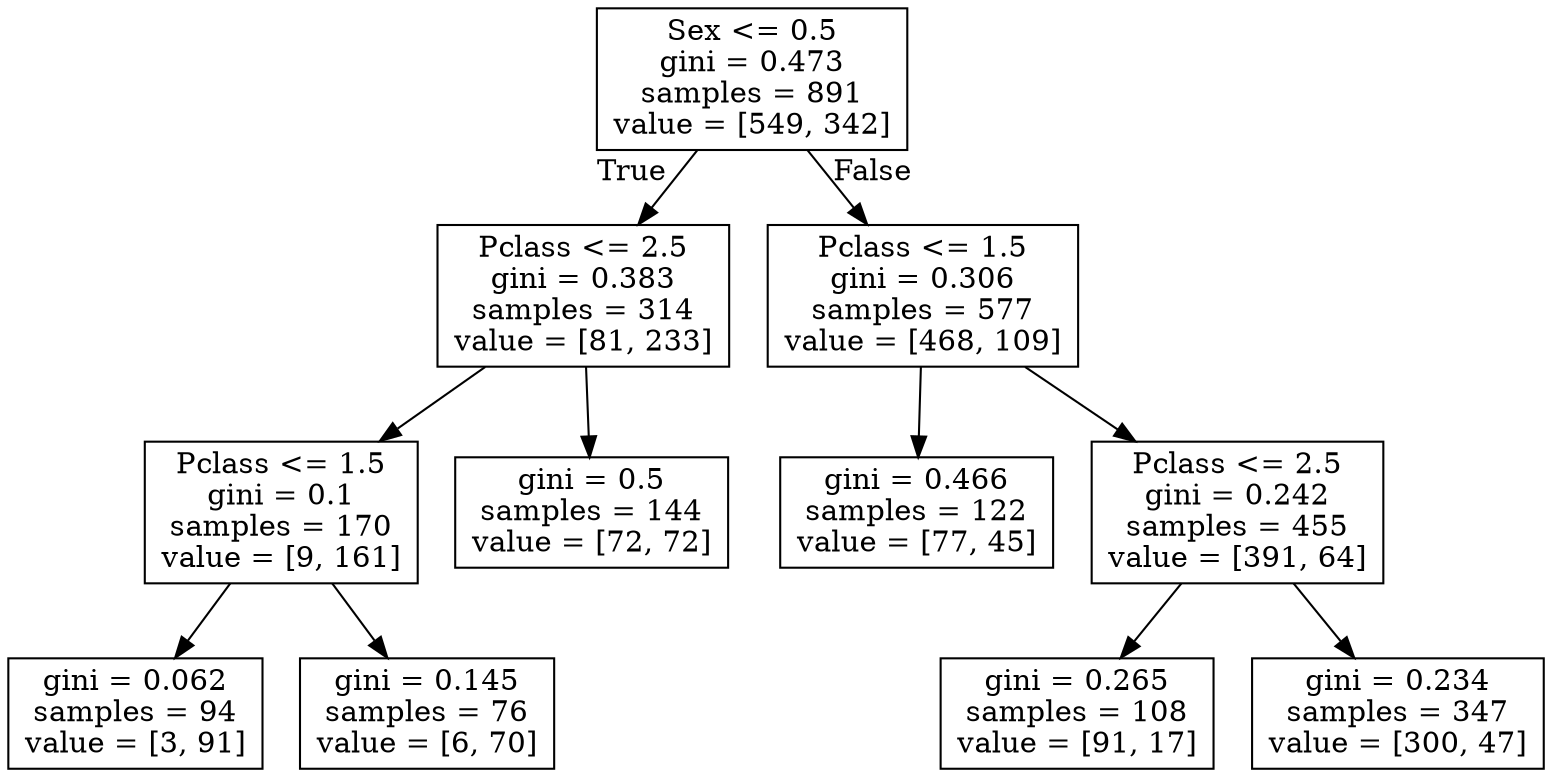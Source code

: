 digraph Tree {
node [shape=box] ;
0 [label="Sex <= 0.5\ngini = 0.473\nsamples = 891\nvalue = [549, 342]"] ;
1 [label="Pclass <= 2.5\ngini = 0.383\nsamples = 314\nvalue = [81, 233]"] ;
0 -> 1 [labeldistance=2.5, labelangle=45, headlabel="True"] ;
2 [label="Pclass <= 1.5\ngini = 0.1\nsamples = 170\nvalue = [9, 161]"] ;
1 -> 2 ;
3 [label="gini = 0.062\nsamples = 94\nvalue = [3, 91]"] ;
2 -> 3 ;
4 [label="gini = 0.145\nsamples = 76\nvalue = [6, 70]"] ;
2 -> 4 ;
5 [label="gini = 0.5\nsamples = 144\nvalue = [72, 72]"] ;
1 -> 5 ;
6 [label="Pclass <= 1.5\ngini = 0.306\nsamples = 577\nvalue = [468, 109]"] ;
0 -> 6 [labeldistance=2.5, labelangle=-45, headlabel="False"] ;
7 [label="gini = 0.466\nsamples = 122\nvalue = [77, 45]"] ;
6 -> 7 ;
8 [label="Pclass <= 2.5\ngini = 0.242\nsamples = 455\nvalue = [391, 64]"] ;
6 -> 8 ;
9 [label="gini = 0.265\nsamples = 108\nvalue = [91, 17]"] ;
8 -> 9 ;
10 [label="gini = 0.234\nsamples = 347\nvalue = [300, 47]"] ;
8 -> 10 ;
}